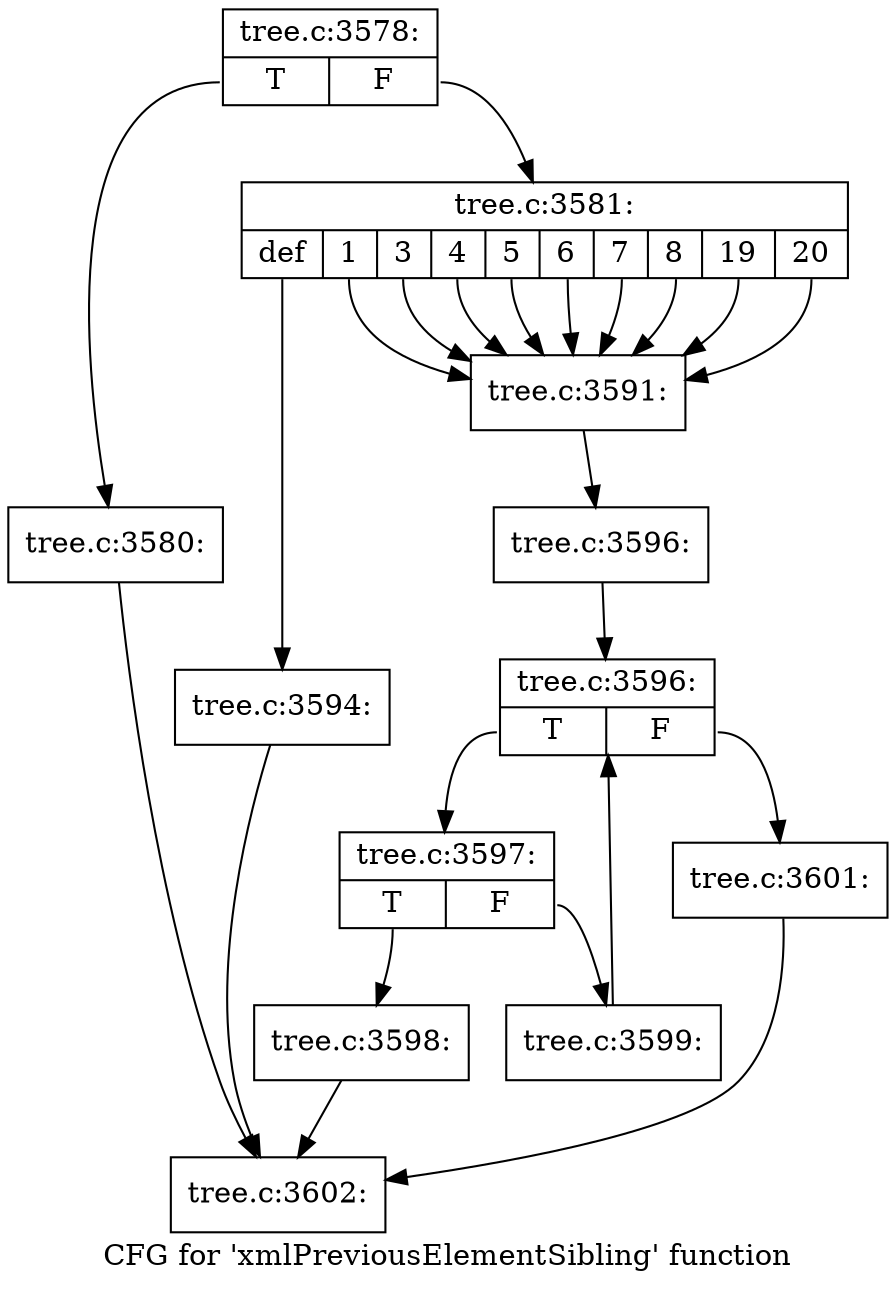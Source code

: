 digraph "CFG for 'xmlPreviousElementSibling' function" {
	label="CFG for 'xmlPreviousElementSibling' function";

	Node0x4447b60 [shape=record,label="{tree.c:3578:|{<s0>T|<s1>F}}"];
	Node0x4447b60:s0 -> Node0x4447c90;
	Node0x4447b60:s1 -> Node0x4447ce0;
	Node0x4447c90 [shape=record,label="{tree.c:3580:}"];
	Node0x4447c90 -> Node0x4447e90;
	Node0x4447ce0 [shape=record,label="{tree.c:3581:|{<s0>def|<s1>1|<s2>3|<s3>4|<s4>5|<s5>6|<s6>7|<s7>8|<s8>19|<s9>20}}"];
	Node0x4447ce0:s0 -> Node0x4445ab0;
	Node0x4447ce0:s1 -> Node0x4448a60;
	Node0x4447ce0:s2 -> Node0x4448a60;
	Node0x4447ce0:s3 -> Node0x4448a60;
	Node0x4447ce0:s4 -> Node0x4448a60;
	Node0x4447ce0:s5 -> Node0x4448a60;
	Node0x4447ce0:s6 -> Node0x4448a60;
	Node0x4447ce0:s7 -> Node0x4448a60;
	Node0x4447ce0:s8 -> Node0x4448a60;
	Node0x4447ce0:s9 -> Node0x4448a60;
	Node0x4448a60 [shape=record,label="{tree.c:3591:}"];
	Node0x4448a60 -> Node0x4447d90;
	Node0x4445ab0 [shape=record,label="{tree.c:3594:}"];
	Node0x4445ab0 -> Node0x4447e90;
	Node0x4447d90 [shape=record,label="{tree.c:3596:}"];
	Node0x4447d90 -> Node0x4448fb0;
	Node0x4448fb0 [shape=record,label="{tree.c:3596:|{<s0>T|<s1>F}}"];
	Node0x4448fb0:s0 -> Node0x44493a0;
	Node0x4448fb0:s1 -> Node0x44491d0;
	Node0x44493a0 [shape=record,label="{tree.c:3597:|{<s0>T|<s1>F}}"];
	Node0x44493a0:s0 -> Node0x4449560;
	Node0x44493a0:s1 -> Node0x44495b0;
	Node0x4449560 [shape=record,label="{tree.c:3598:}"];
	Node0x4449560 -> Node0x4447e90;
	Node0x44495b0 [shape=record,label="{tree.c:3599:}"];
	Node0x44495b0 -> Node0x4448fb0;
	Node0x44491d0 [shape=record,label="{tree.c:3601:}"];
	Node0x44491d0 -> Node0x4447e90;
	Node0x4447e90 [shape=record,label="{tree.c:3602:}"];
}

